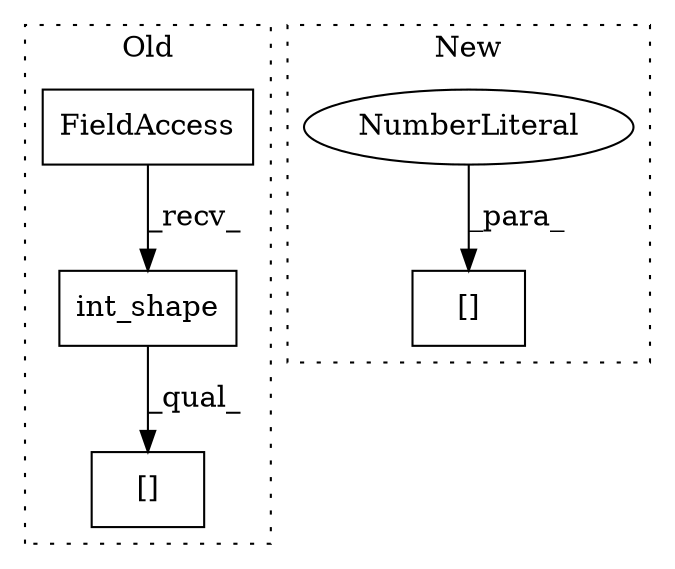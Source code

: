 digraph G {
subgraph cluster0 {
1 [label="int_shape" a="32" s="1147,1162" l="10,1" shape="box"];
3 [label="[]" a="2" s="1190,1197" l="6,1" shape="box"];
4 [label="FieldAccess" a="22" s="1133" l="13" shape="box"];
label = "Old";
style="dotted";
}
subgraph cluster1 {
2 [label="[]" a="2" s="1105,1118" l="12,1" shape="box"];
5 [label="NumberLiteral" a="34" s="1117" l="1" shape="ellipse"];
label = "New";
style="dotted";
}
1 -> 3 [label="_qual_"];
4 -> 1 [label="_recv_"];
5 -> 2 [label="_para_"];
}